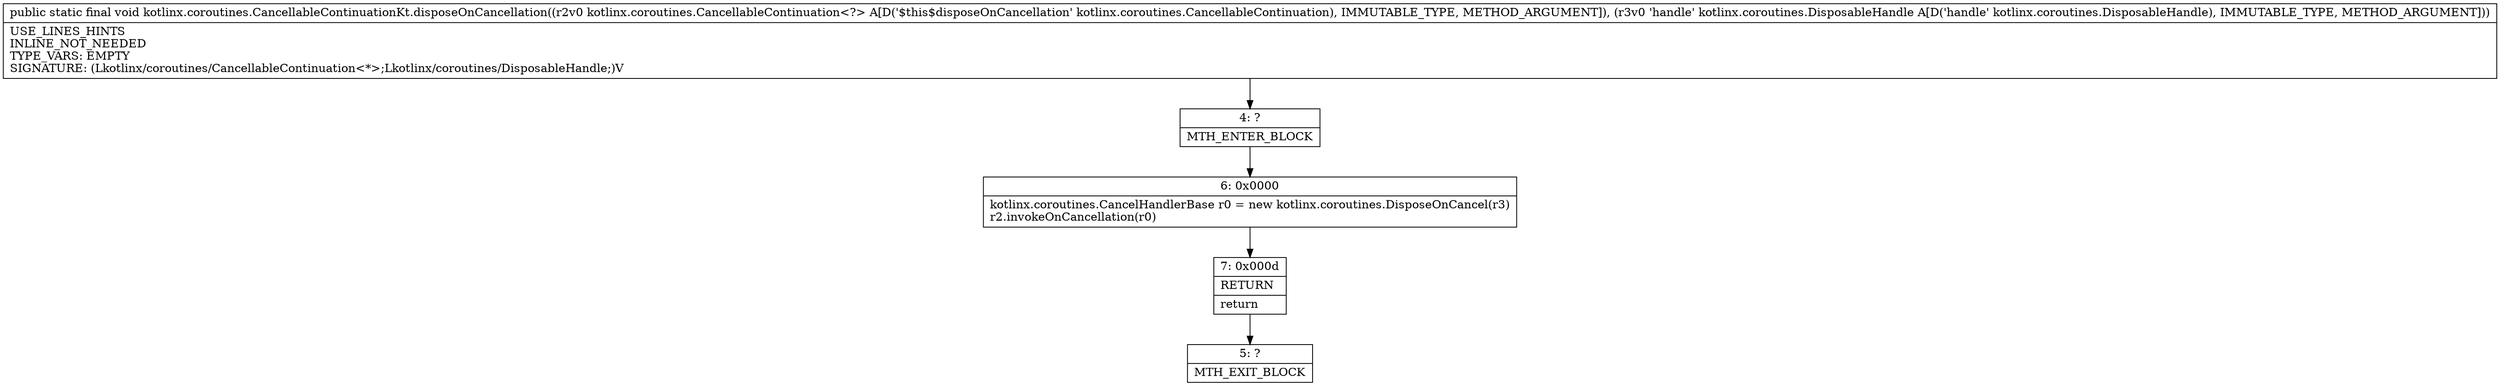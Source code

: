 digraph "CFG forkotlinx.coroutines.CancellableContinuationKt.disposeOnCancellation(Lkotlinx\/coroutines\/CancellableContinuation;Lkotlinx\/coroutines\/DisposableHandle;)V" {
Node_4 [shape=record,label="{4\:\ ?|MTH_ENTER_BLOCK\l}"];
Node_6 [shape=record,label="{6\:\ 0x0000|kotlinx.coroutines.CancelHandlerBase r0 = new kotlinx.coroutines.DisposeOnCancel(r3)\lr2.invokeOnCancellation(r0)\l}"];
Node_7 [shape=record,label="{7\:\ 0x000d|RETURN\l|return\l}"];
Node_5 [shape=record,label="{5\:\ ?|MTH_EXIT_BLOCK\l}"];
MethodNode[shape=record,label="{public static final void kotlinx.coroutines.CancellableContinuationKt.disposeOnCancellation((r2v0 kotlinx.coroutines.CancellableContinuation\<?\> A[D('$this$disposeOnCancellation' kotlinx.coroutines.CancellableContinuation), IMMUTABLE_TYPE, METHOD_ARGUMENT]), (r3v0 'handle' kotlinx.coroutines.DisposableHandle A[D('handle' kotlinx.coroutines.DisposableHandle), IMMUTABLE_TYPE, METHOD_ARGUMENT]))  | USE_LINES_HINTS\lINLINE_NOT_NEEDED\lTYPE_VARS: EMPTY\lSIGNATURE: (Lkotlinx\/coroutines\/CancellableContinuation\<*\>;Lkotlinx\/coroutines\/DisposableHandle;)V\l}"];
MethodNode -> Node_4;Node_4 -> Node_6;
Node_6 -> Node_7;
Node_7 -> Node_5;
}

